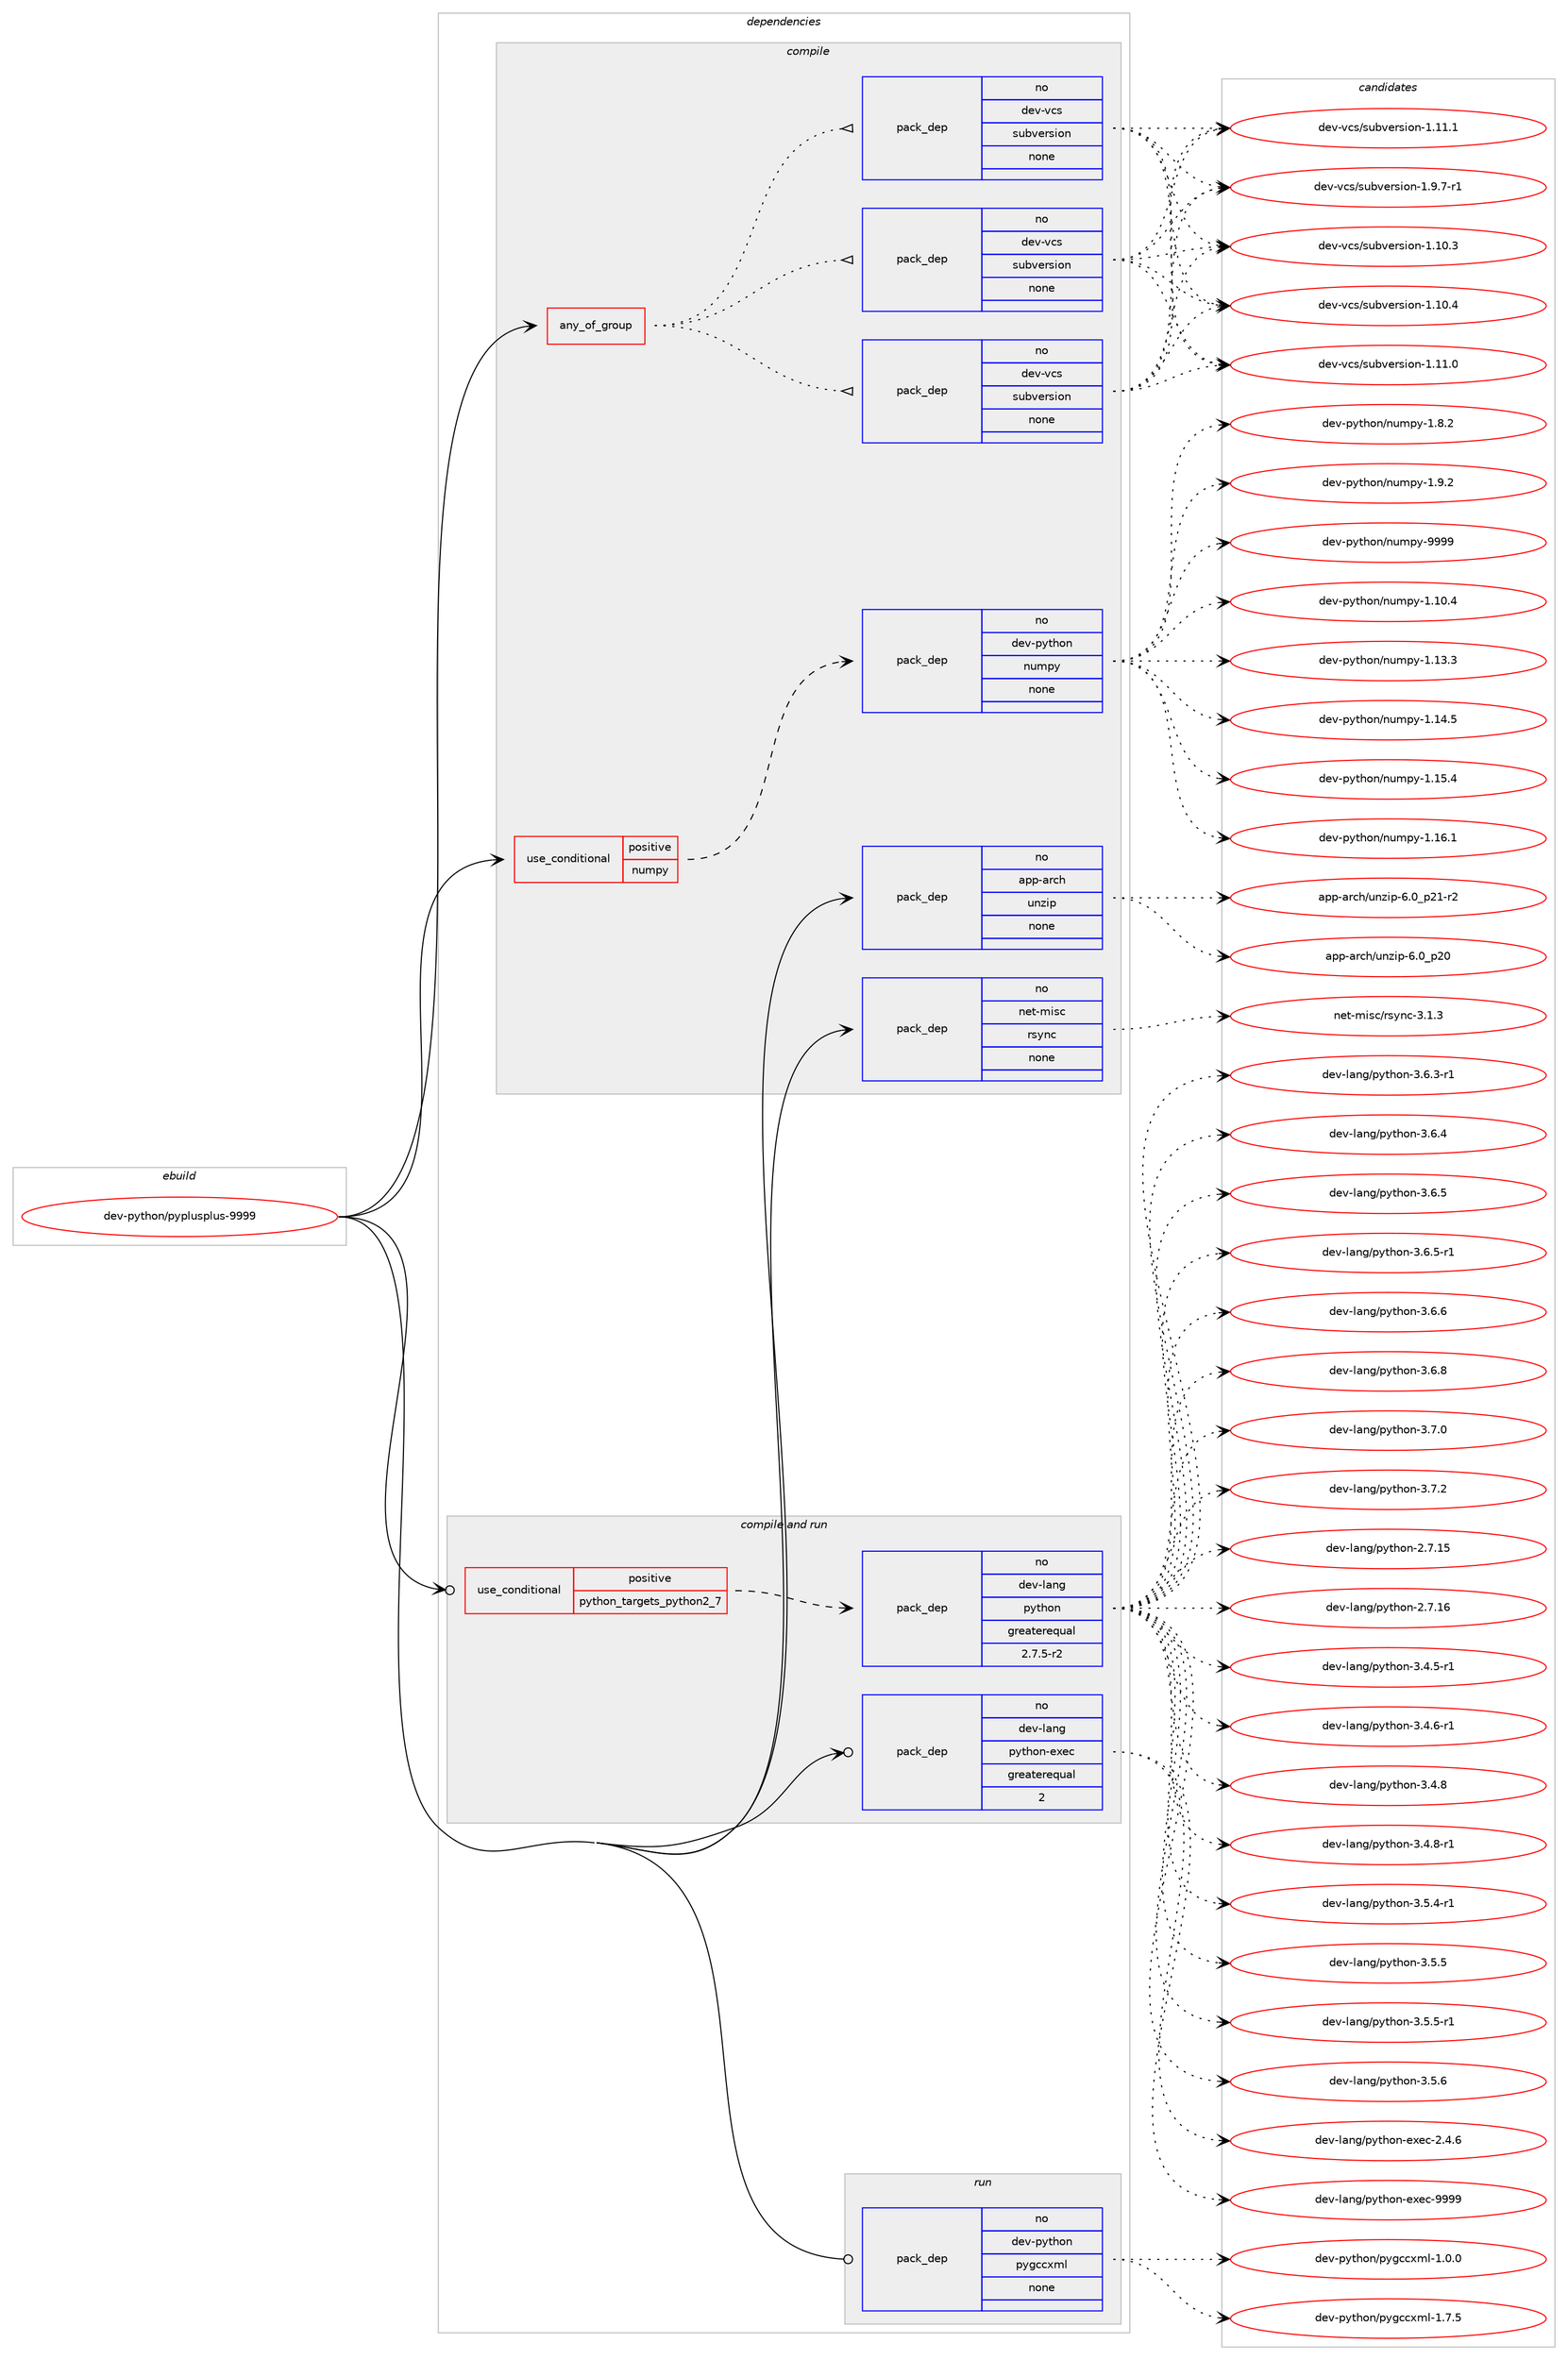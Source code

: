 digraph prolog {

# *************
# Graph options
# *************

newrank=true;
concentrate=true;
compound=true;
graph [rankdir=LR,fontname=Helvetica,fontsize=10,ranksep=1.5];#, ranksep=2.5, nodesep=0.2];
edge  [arrowhead=vee];
node  [fontname=Helvetica,fontsize=10];

# **********
# The ebuild
# **********

subgraph cluster_leftcol {
color=gray;
rank=same;
label=<<i>ebuild</i>>;
id [label="dev-python/pyplusplus-9999", color=red, width=4, href="../dev-python/pyplusplus-9999.svg"];
}

# ****************
# The dependencies
# ****************

subgraph cluster_midcol {
color=gray;
label=<<i>dependencies</i>>;
subgraph cluster_compile {
fillcolor="#eeeeee";
style=filled;
label=<<i>compile</i>>;
subgraph any22742 {
dependency1431297 [label=<<TABLE BORDER="0" CELLBORDER="1" CELLSPACING="0" CELLPADDING="4"><TR><TD CELLPADDING="10">any_of_group</TD></TR></TABLE>>, shape=none, color=red];subgraph pack1026477 {
dependency1431298 [label=<<TABLE BORDER="0" CELLBORDER="1" CELLSPACING="0" CELLPADDING="4" WIDTH="220"><TR><TD ROWSPAN="6" CELLPADDING="30">pack_dep</TD></TR><TR><TD WIDTH="110">no</TD></TR><TR><TD>dev-vcs</TD></TR><TR><TD>subversion</TD></TR><TR><TD>none</TD></TR><TR><TD></TD></TR></TABLE>>, shape=none, color=blue];
}
dependency1431297:e -> dependency1431298:w [weight=20,style="dotted",arrowhead="oinv"];
subgraph pack1026478 {
dependency1431299 [label=<<TABLE BORDER="0" CELLBORDER="1" CELLSPACING="0" CELLPADDING="4" WIDTH="220"><TR><TD ROWSPAN="6" CELLPADDING="30">pack_dep</TD></TR><TR><TD WIDTH="110">no</TD></TR><TR><TD>dev-vcs</TD></TR><TR><TD>subversion</TD></TR><TR><TD>none</TD></TR><TR><TD></TD></TR></TABLE>>, shape=none, color=blue];
}
dependency1431297:e -> dependency1431299:w [weight=20,style="dotted",arrowhead="oinv"];
subgraph pack1026479 {
dependency1431300 [label=<<TABLE BORDER="0" CELLBORDER="1" CELLSPACING="0" CELLPADDING="4" WIDTH="220"><TR><TD ROWSPAN="6" CELLPADDING="30">pack_dep</TD></TR><TR><TD WIDTH="110">no</TD></TR><TR><TD>dev-vcs</TD></TR><TR><TD>subversion</TD></TR><TR><TD>none</TD></TR><TR><TD></TD></TR></TABLE>>, shape=none, color=blue];
}
dependency1431297:e -> dependency1431300:w [weight=20,style="dotted",arrowhead="oinv"];
}
id:e -> dependency1431297:w [weight=20,style="solid",arrowhead="vee"];
subgraph cond381497 {
dependency1431301 [label=<<TABLE BORDER="0" CELLBORDER="1" CELLSPACING="0" CELLPADDING="4"><TR><TD ROWSPAN="3" CELLPADDING="10">use_conditional</TD></TR><TR><TD>positive</TD></TR><TR><TD>numpy</TD></TR></TABLE>>, shape=none, color=red];
subgraph pack1026480 {
dependency1431302 [label=<<TABLE BORDER="0" CELLBORDER="1" CELLSPACING="0" CELLPADDING="4" WIDTH="220"><TR><TD ROWSPAN="6" CELLPADDING="30">pack_dep</TD></TR><TR><TD WIDTH="110">no</TD></TR><TR><TD>dev-python</TD></TR><TR><TD>numpy</TD></TR><TR><TD>none</TD></TR><TR><TD></TD></TR></TABLE>>, shape=none, color=blue];
}
dependency1431301:e -> dependency1431302:w [weight=20,style="dashed",arrowhead="vee"];
}
id:e -> dependency1431301:w [weight=20,style="solid",arrowhead="vee"];
subgraph pack1026481 {
dependency1431303 [label=<<TABLE BORDER="0" CELLBORDER="1" CELLSPACING="0" CELLPADDING="4" WIDTH="220"><TR><TD ROWSPAN="6" CELLPADDING="30">pack_dep</TD></TR><TR><TD WIDTH="110">no</TD></TR><TR><TD>app-arch</TD></TR><TR><TD>unzip</TD></TR><TR><TD>none</TD></TR><TR><TD></TD></TR></TABLE>>, shape=none, color=blue];
}
id:e -> dependency1431303:w [weight=20,style="solid",arrowhead="vee"];
subgraph pack1026482 {
dependency1431304 [label=<<TABLE BORDER="0" CELLBORDER="1" CELLSPACING="0" CELLPADDING="4" WIDTH="220"><TR><TD ROWSPAN="6" CELLPADDING="30">pack_dep</TD></TR><TR><TD WIDTH="110">no</TD></TR><TR><TD>net-misc</TD></TR><TR><TD>rsync</TD></TR><TR><TD>none</TD></TR><TR><TD></TD></TR></TABLE>>, shape=none, color=blue];
}
id:e -> dependency1431304:w [weight=20,style="solid",arrowhead="vee"];
}
subgraph cluster_compileandrun {
fillcolor="#eeeeee";
style=filled;
label=<<i>compile and run</i>>;
subgraph cond381498 {
dependency1431305 [label=<<TABLE BORDER="0" CELLBORDER="1" CELLSPACING="0" CELLPADDING="4"><TR><TD ROWSPAN="3" CELLPADDING="10">use_conditional</TD></TR><TR><TD>positive</TD></TR><TR><TD>python_targets_python2_7</TD></TR></TABLE>>, shape=none, color=red];
subgraph pack1026483 {
dependency1431306 [label=<<TABLE BORDER="0" CELLBORDER="1" CELLSPACING="0" CELLPADDING="4" WIDTH="220"><TR><TD ROWSPAN="6" CELLPADDING="30">pack_dep</TD></TR><TR><TD WIDTH="110">no</TD></TR><TR><TD>dev-lang</TD></TR><TR><TD>python</TD></TR><TR><TD>greaterequal</TD></TR><TR><TD>2.7.5-r2</TD></TR></TABLE>>, shape=none, color=blue];
}
dependency1431305:e -> dependency1431306:w [weight=20,style="dashed",arrowhead="vee"];
}
id:e -> dependency1431305:w [weight=20,style="solid",arrowhead="odotvee"];
subgraph pack1026484 {
dependency1431307 [label=<<TABLE BORDER="0" CELLBORDER="1" CELLSPACING="0" CELLPADDING="4" WIDTH="220"><TR><TD ROWSPAN="6" CELLPADDING="30">pack_dep</TD></TR><TR><TD WIDTH="110">no</TD></TR><TR><TD>dev-lang</TD></TR><TR><TD>python-exec</TD></TR><TR><TD>greaterequal</TD></TR><TR><TD>2</TD></TR></TABLE>>, shape=none, color=blue];
}
id:e -> dependency1431307:w [weight=20,style="solid",arrowhead="odotvee"];
}
subgraph cluster_run {
fillcolor="#eeeeee";
style=filled;
label=<<i>run</i>>;
subgraph pack1026485 {
dependency1431308 [label=<<TABLE BORDER="0" CELLBORDER="1" CELLSPACING="0" CELLPADDING="4" WIDTH="220"><TR><TD ROWSPAN="6" CELLPADDING="30">pack_dep</TD></TR><TR><TD WIDTH="110">no</TD></TR><TR><TD>dev-python</TD></TR><TR><TD>pygccxml</TD></TR><TR><TD>none</TD></TR><TR><TD></TD></TR></TABLE>>, shape=none, color=blue];
}
id:e -> dependency1431308:w [weight=20,style="solid",arrowhead="odot"];
}
}

# **************
# The candidates
# **************

subgraph cluster_choices {
rank=same;
color=gray;
label=<<i>candidates</i>>;

subgraph choice1026477 {
color=black;
nodesep=1;
choice1001011184511899115471151179811810111411510511111045494649484651 [label="dev-vcs/subversion-1.10.3", color=red, width=4,href="../dev-vcs/subversion-1.10.3.svg"];
choice1001011184511899115471151179811810111411510511111045494649484652 [label="dev-vcs/subversion-1.10.4", color=red, width=4,href="../dev-vcs/subversion-1.10.4.svg"];
choice1001011184511899115471151179811810111411510511111045494649494648 [label="dev-vcs/subversion-1.11.0", color=red, width=4,href="../dev-vcs/subversion-1.11.0.svg"];
choice1001011184511899115471151179811810111411510511111045494649494649 [label="dev-vcs/subversion-1.11.1", color=red, width=4,href="../dev-vcs/subversion-1.11.1.svg"];
choice100101118451189911547115117981181011141151051111104549465746554511449 [label="dev-vcs/subversion-1.9.7-r1", color=red, width=4,href="../dev-vcs/subversion-1.9.7-r1.svg"];
dependency1431298:e -> choice1001011184511899115471151179811810111411510511111045494649484651:w [style=dotted,weight="100"];
dependency1431298:e -> choice1001011184511899115471151179811810111411510511111045494649484652:w [style=dotted,weight="100"];
dependency1431298:e -> choice1001011184511899115471151179811810111411510511111045494649494648:w [style=dotted,weight="100"];
dependency1431298:e -> choice1001011184511899115471151179811810111411510511111045494649494649:w [style=dotted,weight="100"];
dependency1431298:e -> choice100101118451189911547115117981181011141151051111104549465746554511449:w [style=dotted,weight="100"];
}
subgraph choice1026478 {
color=black;
nodesep=1;
choice1001011184511899115471151179811810111411510511111045494649484651 [label="dev-vcs/subversion-1.10.3", color=red, width=4,href="../dev-vcs/subversion-1.10.3.svg"];
choice1001011184511899115471151179811810111411510511111045494649484652 [label="dev-vcs/subversion-1.10.4", color=red, width=4,href="../dev-vcs/subversion-1.10.4.svg"];
choice1001011184511899115471151179811810111411510511111045494649494648 [label="dev-vcs/subversion-1.11.0", color=red, width=4,href="../dev-vcs/subversion-1.11.0.svg"];
choice1001011184511899115471151179811810111411510511111045494649494649 [label="dev-vcs/subversion-1.11.1", color=red, width=4,href="../dev-vcs/subversion-1.11.1.svg"];
choice100101118451189911547115117981181011141151051111104549465746554511449 [label="dev-vcs/subversion-1.9.7-r1", color=red, width=4,href="../dev-vcs/subversion-1.9.7-r1.svg"];
dependency1431299:e -> choice1001011184511899115471151179811810111411510511111045494649484651:w [style=dotted,weight="100"];
dependency1431299:e -> choice1001011184511899115471151179811810111411510511111045494649484652:w [style=dotted,weight="100"];
dependency1431299:e -> choice1001011184511899115471151179811810111411510511111045494649494648:w [style=dotted,weight="100"];
dependency1431299:e -> choice1001011184511899115471151179811810111411510511111045494649494649:w [style=dotted,weight="100"];
dependency1431299:e -> choice100101118451189911547115117981181011141151051111104549465746554511449:w [style=dotted,weight="100"];
}
subgraph choice1026479 {
color=black;
nodesep=1;
choice1001011184511899115471151179811810111411510511111045494649484651 [label="dev-vcs/subversion-1.10.3", color=red, width=4,href="../dev-vcs/subversion-1.10.3.svg"];
choice1001011184511899115471151179811810111411510511111045494649484652 [label="dev-vcs/subversion-1.10.4", color=red, width=4,href="../dev-vcs/subversion-1.10.4.svg"];
choice1001011184511899115471151179811810111411510511111045494649494648 [label="dev-vcs/subversion-1.11.0", color=red, width=4,href="../dev-vcs/subversion-1.11.0.svg"];
choice1001011184511899115471151179811810111411510511111045494649494649 [label="dev-vcs/subversion-1.11.1", color=red, width=4,href="../dev-vcs/subversion-1.11.1.svg"];
choice100101118451189911547115117981181011141151051111104549465746554511449 [label="dev-vcs/subversion-1.9.7-r1", color=red, width=4,href="../dev-vcs/subversion-1.9.7-r1.svg"];
dependency1431300:e -> choice1001011184511899115471151179811810111411510511111045494649484651:w [style=dotted,weight="100"];
dependency1431300:e -> choice1001011184511899115471151179811810111411510511111045494649484652:w [style=dotted,weight="100"];
dependency1431300:e -> choice1001011184511899115471151179811810111411510511111045494649494648:w [style=dotted,weight="100"];
dependency1431300:e -> choice1001011184511899115471151179811810111411510511111045494649494649:w [style=dotted,weight="100"];
dependency1431300:e -> choice100101118451189911547115117981181011141151051111104549465746554511449:w [style=dotted,weight="100"];
}
subgraph choice1026480 {
color=black;
nodesep=1;
choice100101118451121211161041111104711011710911212145494649484652 [label="dev-python/numpy-1.10.4", color=red, width=4,href="../dev-python/numpy-1.10.4.svg"];
choice100101118451121211161041111104711011710911212145494649514651 [label="dev-python/numpy-1.13.3", color=red, width=4,href="../dev-python/numpy-1.13.3.svg"];
choice100101118451121211161041111104711011710911212145494649524653 [label="dev-python/numpy-1.14.5", color=red, width=4,href="../dev-python/numpy-1.14.5.svg"];
choice100101118451121211161041111104711011710911212145494649534652 [label="dev-python/numpy-1.15.4", color=red, width=4,href="../dev-python/numpy-1.15.4.svg"];
choice100101118451121211161041111104711011710911212145494649544649 [label="dev-python/numpy-1.16.1", color=red, width=4,href="../dev-python/numpy-1.16.1.svg"];
choice1001011184511212111610411111047110117109112121454946564650 [label="dev-python/numpy-1.8.2", color=red, width=4,href="../dev-python/numpy-1.8.2.svg"];
choice1001011184511212111610411111047110117109112121454946574650 [label="dev-python/numpy-1.9.2", color=red, width=4,href="../dev-python/numpy-1.9.2.svg"];
choice10010111845112121116104111110471101171091121214557575757 [label="dev-python/numpy-9999", color=red, width=4,href="../dev-python/numpy-9999.svg"];
dependency1431302:e -> choice100101118451121211161041111104711011710911212145494649484652:w [style=dotted,weight="100"];
dependency1431302:e -> choice100101118451121211161041111104711011710911212145494649514651:w [style=dotted,weight="100"];
dependency1431302:e -> choice100101118451121211161041111104711011710911212145494649524653:w [style=dotted,weight="100"];
dependency1431302:e -> choice100101118451121211161041111104711011710911212145494649534652:w [style=dotted,weight="100"];
dependency1431302:e -> choice100101118451121211161041111104711011710911212145494649544649:w [style=dotted,weight="100"];
dependency1431302:e -> choice1001011184511212111610411111047110117109112121454946564650:w [style=dotted,weight="100"];
dependency1431302:e -> choice1001011184511212111610411111047110117109112121454946574650:w [style=dotted,weight="100"];
dependency1431302:e -> choice10010111845112121116104111110471101171091121214557575757:w [style=dotted,weight="100"];
}
subgraph choice1026481 {
color=black;
nodesep=1;
choice971121124597114991044711711012210511245544648951125048 [label="app-arch/unzip-6.0_p20", color=red, width=4,href="../app-arch/unzip-6.0_p20.svg"];
choice9711211245971149910447117110122105112455446489511250494511450 [label="app-arch/unzip-6.0_p21-r2", color=red, width=4,href="../app-arch/unzip-6.0_p21-r2.svg"];
dependency1431303:e -> choice971121124597114991044711711012210511245544648951125048:w [style=dotted,weight="100"];
dependency1431303:e -> choice9711211245971149910447117110122105112455446489511250494511450:w [style=dotted,weight="100"];
}
subgraph choice1026482 {
color=black;
nodesep=1;
choice11010111645109105115994711411512111099455146494651 [label="net-misc/rsync-3.1.3", color=red, width=4,href="../net-misc/rsync-3.1.3.svg"];
dependency1431304:e -> choice11010111645109105115994711411512111099455146494651:w [style=dotted,weight="100"];
}
subgraph choice1026483 {
color=black;
nodesep=1;
choice10010111845108971101034711212111610411111045504655464953 [label="dev-lang/python-2.7.15", color=red, width=4,href="../dev-lang/python-2.7.15.svg"];
choice10010111845108971101034711212111610411111045504655464954 [label="dev-lang/python-2.7.16", color=red, width=4,href="../dev-lang/python-2.7.16.svg"];
choice1001011184510897110103471121211161041111104551465246534511449 [label="dev-lang/python-3.4.5-r1", color=red, width=4,href="../dev-lang/python-3.4.5-r1.svg"];
choice1001011184510897110103471121211161041111104551465246544511449 [label="dev-lang/python-3.4.6-r1", color=red, width=4,href="../dev-lang/python-3.4.6-r1.svg"];
choice100101118451089711010347112121116104111110455146524656 [label="dev-lang/python-3.4.8", color=red, width=4,href="../dev-lang/python-3.4.8.svg"];
choice1001011184510897110103471121211161041111104551465246564511449 [label="dev-lang/python-3.4.8-r1", color=red, width=4,href="../dev-lang/python-3.4.8-r1.svg"];
choice1001011184510897110103471121211161041111104551465346524511449 [label="dev-lang/python-3.5.4-r1", color=red, width=4,href="../dev-lang/python-3.5.4-r1.svg"];
choice100101118451089711010347112121116104111110455146534653 [label="dev-lang/python-3.5.5", color=red, width=4,href="../dev-lang/python-3.5.5.svg"];
choice1001011184510897110103471121211161041111104551465346534511449 [label="dev-lang/python-3.5.5-r1", color=red, width=4,href="../dev-lang/python-3.5.5-r1.svg"];
choice100101118451089711010347112121116104111110455146534654 [label="dev-lang/python-3.5.6", color=red, width=4,href="../dev-lang/python-3.5.6.svg"];
choice1001011184510897110103471121211161041111104551465446514511449 [label="dev-lang/python-3.6.3-r1", color=red, width=4,href="../dev-lang/python-3.6.3-r1.svg"];
choice100101118451089711010347112121116104111110455146544652 [label="dev-lang/python-3.6.4", color=red, width=4,href="../dev-lang/python-3.6.4.svg"];
choice100101118451089711010347112121116104111110455146544653 [label="dev-lang/python-3.6.5", color=red, width=4,href="../dev-lang/python-3.6.5.svg"];
choice1001011184510897110103471121211161041111104551465446534511449 [label="dev-lang/python-3.6.5-r1", color=red, width=4,href="../dev-lang/python-3.6.5-r1.svg"];
choice100101118451089711010347112121116104111110455146544654 [label="dev-lang/python-3.6.6", color=red, width=4,href="../dev-lang/python-3.6.6.svg"];
choice100101118451089711010347112121116104111110455146544656 [label="dev-lang/python-3.6.8", color=red, width=4,href="../dev-lang/python-3.6.8.svg"];
choice100101118451089711010347112121116104111110455146554648 [label="dev-lang/python-3.7.0", color=red, width=4,href="../dev-lang/python-3.7.0.svg"];
choice100101118451089711010347112121116104111110455146554650 [label="dev-lang/python-3.7.2", color=red, width=4,href="../dev-lang/python-3.7.2.svg"];
dependency1431306:e -> choice10010111845108971101034711212111610411111045504655464953:w [style=dotted,weight="100"];
dependency1431306:e -> choice10010111845108971101034711212111610411111045504655464954:w [style=dotted,weight="100"];
dependency1431306:e -> choice1001011184510897110103471121211161041111104551465246534511449:w [style=dotted,weight="100"];
dependency1431306:e -> choice1001011184510897110103471121211161041111104551465246544511449:w [style=dotted,weight="100"];
dependency1431306:e -> choice100101118451089711010347112121116104111110455146524656:w [style=dotted,weight="100"];
dependency1431306:e -> choice1001011184510897110103471121211161041111104551465246564511449:w [style=dotted,weight="100"];
dependency1431306:e -> choice1001011184510897110103471121211161041111104551465346524511449:w [style=dotted,weight="100"];
dependency1431306:e -> choice100101118451089711010347112121116104111110455146534653:w [style=dotted,weight="100"];
dependency1431306:e -> choice1001011184510897110103471121211161041111104551465346534511449:w [style=dotted,weight="100"];
dependency1431306:e -> choice100101118451089711010347112121116104111110455146534654:w [style=dotted,weight="100"];
dependency1431306:e -> choice1001011184510897110103471121211161041111104551465446514511449:w [style=dotted,weight="100"];
dependency1431306:e -> choice100101118451089711010347112121116104111110455146544652:w [style=dotted,weight="100"];
dependency1431306:e -> choice100101118451089711010347112121116104111110455146544653:w [style=dotted,weight="100"];
dependency1431306:e -> choice1001011184510897110103471121211161041111104551465446534511449:w [style=dotted,weight="100"];
dependency1431306:e -> choice100101118451089711010347112121116104111110455146544654:w [style=dotted,weight="100"];
dependency1431306:e -> choice100101118451089711010347112121116104111110455146544656:w [style=dotted,weight="100"];
dependency1431306:e -> choice100101118451089711010347112121116104111110455146554648:w [style=dotted,weight="100"];
dependency1431306:e -> choice100101118451089711010347112121116104111110455146554650:w [style=dotted,weight="100"];
}
subgraph choice1026484 {
color=black;
nodesep=1;
choice1001011184510897110103471121211161041111104510112010199455046524654 [label="dev-lang/python-exec-2.4.6", color=red, width=4,href="../dev-lang/python-exec-2.4.6.svg"];
choice10010111845108971101034711212111610411111045101120101994557575757 [label="dev-lang/python-exec-9999", color=red, width=4,href="../dev-lang/python-exec-9999.svg"];
dependency1431307:e -> choice1001011184510897110103471121211161041111104510112010199455046524654:w [style=dotted,weight="100"];
dependency1431307:e -> choice10010111845108971101034711212111610411111045101120101994557575757:w [style=dotted,weight="100"];
}
subgraph choice1026485 {
color=black;
nodesep=1;
choice10010111845112121116104111110471121211039999120109108454946484648 [label="dev-python/pygccxml-1.0.0", color=red, width=4,href="../dev-python/pygccxml-1.0.0.svg"];
choice10010111845112121116104111110471121211039999120109108454946554653 [label="dev-python/pygccxml-1.7.5", color=red, width=4,href="../dev-python/pygccxml-1.7.5.svg"];
dependency1431308:e -> choice10010111845112121116104111110471121211039999120109108454946484648:w [style=dotted,weight="100"];
dependency1431308:e -> choice10010111845112121116104111110471121211039999120109108454946554653:w [style=dotted,weight="100"];
}
}

}
